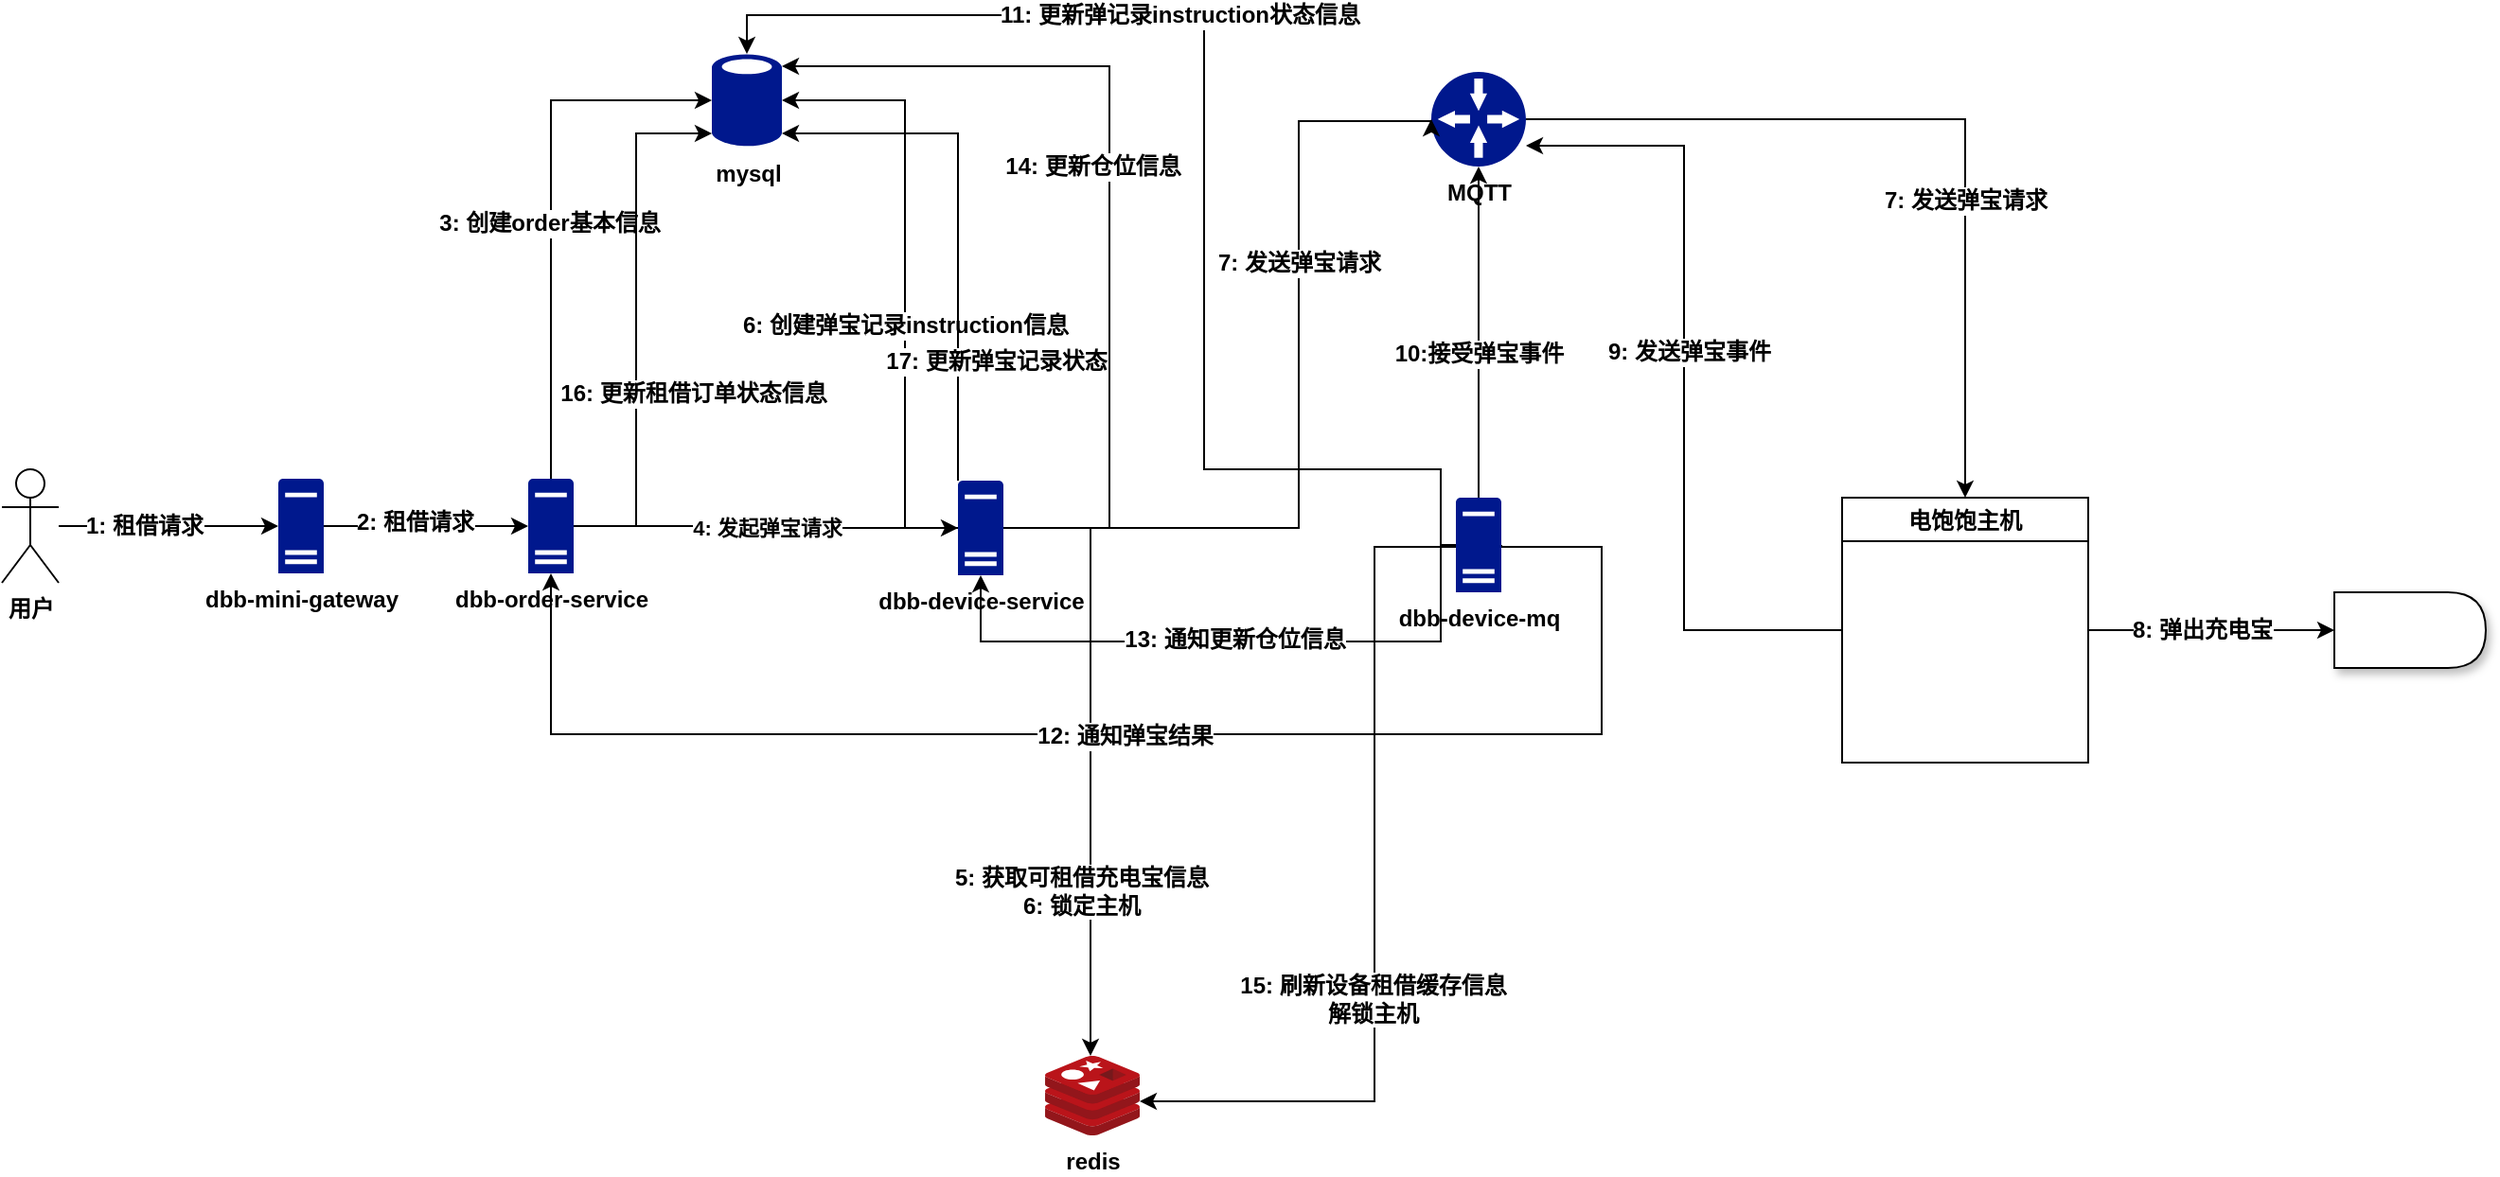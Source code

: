 <mxfile version="12.2.6" type="github" pages="1">
  <diagram id="E6mZis0rzN9z0cpXUbIy" name="第 1 页">
    <mxGraphModel dx="1426" dy="793" grid="1" gridSize="10" guides="1" tooltips="1" connect="1" arrows="1" fold="1" page="1" pageScale="1" pageWidth="3300" pageHeight="4681" math="0" shadow="0">
      <root>
        <mxCell id="0"/>
        <mxCell id="1" parent="0"/>
        <mxCell id="2chJvBkL3SxL0DrdK62e-13" style="edgeStyle=orthogonalEdgeStyle;rounded=0;orthogonalLoop=1;jettySize=auto;html=1;entryX=0;entryY=0.5;entryDx=0;entryDy=0;entryPerimeter=0;fontStyle=1" parent="1" source="1ESeGN69Pckd7pXNOVfS-1" target="2chJvBkL3SxL0DrdK62e-12" edge="1">
          <mxGeometry relative="1" as="geometry"/>
        </mxCell>
        <mxCell id="2chJvBkL3SxL0DrdK62e-14" value="1: 租借请求" style="text;html=1;resizable=0;points=[];align=center;verticalAlign=middle;labelBackgroundColor=#ffffff;fontStyle=1" parent="2chJvBkL3SxL0DrdK62e-13" vertex="1" connectable="0">
          <mxGeometry x="-0.234" relative="1" as="geometry">
            <mxPoint as="offset"/>
          </mxGeometry>
        </mxCell>
        <mxCell id="1ESeGN69Pckd7pXNOVfS-1" value="&lt;b&gt;用户&lt;/b&gt;" style="shape=umlActor;verticalLabelPosition=bottom;labelBackgroundColor=#ffffff;verticalAlign=top;html=1;outlineConnect=0;" parent="1" vertex="1">
          <mxGeometry x="55" y="350" width="30" height="60" as="geometry"/>
        </mxCell>
        <mxCell id="2chJvBkL3SxL0DrdK62e-50" style="edgeStyle=orthogonalEdgeStyle;rounded=0;orthogonalLoop=1;jettySize=auto;html=1;entryX=0;entryY=0.5;entryDx=0;entryDy=0;" parent="1" source="1ESeGN69Pckd7pXNOVfS-6" target="2chJvBkL3SxL0DrdK62e-46" edge="1">
          <mxGeometry relative="1" as="geometry"/>
        </mxCell>
        <mxCell id="2chJvBkL3SxL0DrdK62e-52" value="&lt;b&gt;8: 弹出充电宝&lt;/b&gt;" style="text;html=1;resizable=0;points=[];align=center;verticalAlign=middle;labelBackgroundColor=#ffffff;" parent="2chJvBkL3SxL0DrdK62e-50" vertex="1" connectable="0">
          <mxGeometry x="-0.277" y="2" relative="1" as="geometry">
            <mxPoint x="13" y="2" as="offset"/>
          </mxGeometry>
        </mxCell>
        <mxCell id="2chJvBkL3SxL0DrdK62e-55" style="edgeStyle=orthogonalEdgeStyle;rounded=0;orthogonalLoop=1;jettySize=auto;html=1;entryX=1;entryY=0.78;entryDx=0;entryDy=0;entryPerimeter=0;" parent="1" source="1ESeGN69Pckd7pXNOVfS-6" target="2chJvBkL3SxL0DrdK62e-6" edge="1">
          <mxGeometry relative="1" as="geometry"/>
        </mxCell>
        <mxCell id="2chJvBkL3SxL0DrdK62e-56" value="&lt;b&gt;9: 发送弹宝事件&lt;/b&gt;" style="text;html=1;resizable=0;points=[];align=center;verticalAlign=middle;labelBackgroundColor=#ffffff;" parent="2chJvBkL3SxL0DrdK62e-55" vertex="1" connectable="0">
          <mxGeometry x="0.089" y="-2" relative="1" as="geometry">
            <mxPoint as="offset"/>
          </mxGeometry>
        </mxCell>
        <mxCell id="1ESeGN69Pckd7pXNOVfS-6" value="电饱饱主机" style="swimlane;" parent="1" vertex="1">
          <mxGeometry x="1027" y="365" width="130" height="140" as="geometry"/>
        </mxCell>
        <mxCell id="2chJvBkL3SxL0DrdK62e-48" style="edgeStyle=orthogonalEdgeStyle;rounded=0;orthogonalLoop=1;jettySize=auto;html=1;entryX=0.5;entryY=0;entryDx=0;entryDy=0;" parent="1" source="2chJvBkL3SxL0DrdK62e-6" target="1ESeGN69Pckd7pXNOVfS-6" edge="1">
          <mxGeometry relative="1" as="geometry"/>
        </mxCell>
        <mxCell id="2chJvBkL3SxL0DrdK62e-49" value="&lt;b&gt;7: 发送弹宝请求&lt;/b&gt;" style="text;html=1;resizable=0;points=[];align=center;verticalAlign=middle;labelBackgroundColor=#ffffff;" parent="2chJvBkL3SxL0DrdK62e-48" vertex="1" connectable="0">
          <mxGeometry x="0.273" relative="1" as="geometry">
            <mxPoint as="offset"/>
          </mxGeometry>
        </mxCell>
        <mxCell id="2chJvBkL3SxL0DrdK62e-6" value="MQTT" style="aspect=fixed;pointerEvents=1;shadow=0;dashed=0;html=1;strokeColor=none;labelPosition=center;verticalLabelPosition=bottom;verticalAlign=top;align=center;fillColor=#00188D;shape=mxgraph.mscae.enterprise.gateway;fontStyle=1" parent="1" vertex="1">
          <mxGeometry x="810" y="140" width="50" height="50" as="geometry"/>
        </mxCell>
        <mxCell id="2chJvBkL3SxL0DrdK62e-28" style="edgeStyle=orthogonalEdgeStyle;rounded=0;orthogonalLoop=1;jettySize=auto;html=1;entryX=0;entryY=0.5;entryDx=0;entryDy=0;entryPerimeter=0;" parent="1" source="2chJvBkL3SxL0DrdK62e-7" target="2chJvBkL3SxL0DrdK62e-15" edge="1">
          <mxGeometry relative="1" as="geometry">
            <Array as="points">
              <mxPoint x="345" y="155"/>
            </Array>
          </mxGeometry>
        </mxCell>
        <mxCell id="2chJvBkL3SxL0DrdK62e-29" value="&lt;b&gt;3: 创建order基本信息&lt;/b&gt;" style="text;html=1;resizable=0;points=[];align=center;verticalAlign=middle;labelBackgroundColor=#ffffff;" parent="2chJvBkL3SxL0DrdK62e-28" vertex="1" connectable="0">
          <mxGeometry x="-0.053" y="1" relative="1" as="geometry">
            <mxPoint as="offset"/>
          </mxGeometry>
        </mxCell>
        <mxCell id="2chJvBkL3SxL0DrdK62e-30" value="&lt;b&gt;4: 发起弹宝请求&lt;br&gt;&lt;/b&gt;" style="edgeStyle=orthogonalEdgeStyle;rounded=0;orthogonalLoop=1;jettySize=auto;html=1;entryX=0;entryY=0.5;entryDx=0;entryDy=0;entryPerimeter=0;" parent="1" source="2chJvBkL3SxL0DrdK62e-7" target="2chJvBkL3SxL0DrdK62e-8" edge="1">
          <mxGeometry relative="1" as="geometry"/>
        </mxCell>
        <mxCell id="Uqirq0yxmopc6vjqkCWa-3" style="edgeStyle=orthogonalEdgeStyle;rounded=0;orthogonalLoop=1;jettySize=auto;html=1;entryX=0;entryY=0.85;entryDx=0;entryDy=0;entryPerimeter=0;" edge="1" parent="1" source="2chJvBkL3SxL0DrdK62e-7" target="2chJvBkL3SxL0DrdK62e-15">
          <mxGeometry relative="1" as="geometry">
            <Array as="points">
              <mxPoint x="390" y="380"/>
              <mxPoint x="390" y="173"/>
            </Array>
          </mxGeometry>
        </mxCell>
        <mxCell id="Uqirq0yxmopc6vjqkCWa-4" value="&lt;b&gt;16: 更新租借订单状态信息&lt;/b&gt;" style="text;html=1;resizable=0;points=[];align=center;verticalAlign=middle;labelBackgroundColor=#ffffff;" vertex="1" connectable="0" parent="Uqirq0yxmopc6vjqkCWa-3">
          <mxGeometry x="-0.121" relative="1" as="geometry">
            <mxPoint x="30" y="20" as="offset"/>
          </mxGeometry>
        </mxCell>
        <mxCell id="2chJvBkL3SxL0DrdK62e-7" value="dbb-order-service" style="aspect=fixed;pointerEvents=1;shadow=0;dashed=0;html=1;strokeColor=none;labelPosition=center;verticalLabelPosition=bottom;verticalAlign=top;align=center;fillColor=#00188D;shape=mxgraph.mscae.enterprise.server_generic;fontStyle=1" parent="1" vertex="1">
          <mxGeometry x="333" y="355" width="24" height="50" as="geometry"/>
        </mxCell>
        <mxCell id="2chJvBkL3SxL0DrdK62e-36" style="edgeStyle=orthogonalEdgeStyle;rounded=0;orthogonalLoop=1;jettySize=auto;html=1;entryX=1;entryY=0.5;entryDx=0;entryDy=0;entryPerimeter=0;" parent="1" source="2chJvBkL3SxL0DrdK62e-8" target="2chJvBkL3SxL0DrdK62e-15" edge="1">
          <mxGeometry relative="1" as="geometry">
            <Array as="points">
              <mxPoint x="532" y="155"/>
            </Array>
          </mxGeometry>
        </mxCell>
        <mxCell id="2chJvBkL3SxL0DrdK62e-38" value="6: 创建弹宝记录instruction信息" style="text;html=1;resizable=0;points=[];align=center;verticalAlign=middle;labelBackgroundColor=#ffffff;fontStyle=1" parent="2chJvBkL3SxL0DrdK62e-36" vertex="1" connectable="0">
          <mxGeometry x="-0.023" y="-1" relative="1" as="geometry">
            <mxPoint x="-1" y="21" as="offset"/>
          </mxGeometry>
        </mxCell>
        <mxCell id="2chJvBkL3SxL0DrdK62e-39" style="edgeStyle=orthogonalEdgeStyle;rounded=0;orthogonalLoop=1;jettySize=auto;html=1;" parent="1" source="2chJvBkL3SxL0DrdK62e-8" target="2chJvBkL3SxL0DrdK62e-16" edge="1">
          <mxGeometry relative="1" as="geometry">
            <Array as="points">
              <mxPoint x="630" y="381"/>
            </Array>
          </mxGeometry>
        </mxCell>
        <mxCell id="2chJvBkL3SxL0DrdK62e-40" value="5: 获取可租借充电宝信息&lt;br&gt;6: 锁定主机" style="text;html=1;resizable=0;points=[];align=center;verticalAlign=middle;labelBackgroundColor=#ffffff;fontStyle=1" parent="2chJvBkL3SxL0DrdK62e-39" vertex="1" connectable="0">
          <mxGeometry x="0.24" y="-3" relative="1" as="geometry">
            <mxPoint x="-2" y="36" as="offset"/>
          </mxGeometry>
        </mxCell>
        <mxCell id="2chJvBkL3SxL0DrdK62e-41" style="edgeStyle=orthogonalEdgeStyle;rounded=0;orthogonalLoop=1;jettySize=auto;html=1;entryX=0;entryY=0.5;entryDx=0;entryDy=0;entryPerimeter=0;" parent="1" source="2chJvBkL3SxL0DrdK62e-8" target="2chJvBkL3SxL0DrdK62e-6" edge="1">
          <mxGeometry relative="1" as="geometry">
            <Array as="points">
              <mxPoint x="740" y="381"/>
              <mxPoint x="740" y="166"/>
            </Array>
          </mxGeometry>
        </mxCell>
        <mxCell id="2chJvBkL3SxL0DrdK62e-42" value="&lt;b&gt;7: 发送弹宝请求&lt;br&gt;&lt;/b&gt;" style="text;html=1;resizable=0;points=[];align=center;verticalAlign=middle;labelBackgroundColor=#ffffff;" parent="2chJvBkL3SxL0DrdK62e-41" vertex="1" connectable="0">
          <mxGeometry x="-0.1" y="1" relative="1" as="geometry">
            <mxPoint x="1" y="-97" as="offset"/>
          </mxGeometry>
        </mxCell>
        <mxCell id="Uqirq0yxmopc6vjqkCWa-5" style="edgeStyle=orthogonalEdgeStyle;rounded=0;orthogonalLoop=1;jettySize=auto;html=1;entryX=1;entryY=0.85;entryDx=0;entryDy=0;entryPerimeter=0;" edge="1" parent="1" source="2chJvBkL3SxL0DrdK62e-8" target="2chJvBkL3SxL0DrdK62e-15">
          <mxGeometry relative="1" as="geometry">
            <mxPoint x="570" y="330" as="targetPoint"/>
            <Array as="points">
              <mxPoint x="560" y="380"/>
              <mxPoint x="560" y="173"/>
            </Array>
          </mxGeometry>
        </mxCell>
        <mxCell id="Uqirq0yxmopc6vjqkCWa-6" value="17: 更新弹宝记录状态" style="text;html=1;resizable=0;points=[];align=center;verticalAlign=middle;labelBackgroundColor=#ffffff;fontStyle=1" vertex="1" connectable="0" parent="Uqirq0yxmopc6vjqkCWa-5">
          <mxGeometry x="-0.598" relative="1" as="geometry">
            <mxPoint x="20" y="-8" as="offset"/>
          </mxGeometry>
        </mxCell>
        <mxCell id="Uqirq0yxmopc6vjqkCWa-9" style="edgeStyle=orthogonalEdgeStyle;rounded=0;orthogonalLoop=1;jettySize=auto;html=1;entryX=1;entryY=0.14;entryDx=0;entryDy=0;entryPerimeter=0;" edge="1" parent="1" source="2chJvBkL3SxL0DrdK62e-8" target="2chJvBkL3SxL0DrdK62e-15">
          <mxGeometry relative="1" as="geometry">
            <Array as="points">
              <mxPoint x="640" y="381"/>
              <mxPoint x="640" y="137"/>
            </Array>
          </mxGeometry>
        </mxCell>
        <mxCell id="Uqirq0yxmopc6vjqkCWa-10" value="14: 更新仓位信息" style="text;html=1;resizable=0;points=[];align=center;verticalAlign=middle;labelBackgroundColor=#ffffff;fontStyle=1" vertex="1" connectable="0" parent="Uqirq0yxmopc6vjqkCWa-9">
          <mxGeometry x="0.065" y="1" relative="1" as="geometry">
            <mxPoint x="-8" y="5" as="offset"/>
          </mxGeometry>
        </mxCell>
        <mxCell id="2chJvBkL3SxL0DrdK62e-8" value="dbb-device-service" style="aspect=fixed;pointerEvents=1;shadow=0;dashed=0;html=1;strokeColor=none;labelPosition=center;verticalLabelPosition=bottom;verticalAlign=top;align=center;fillColor=#00188D;shape=mxgraph.mscae.enterprise.server_generic;fontStyle=1" parent="1" vertex="1">
          <mxGeometry x="560" y="356" width="24" height="50" as="geometry"/>
        </mxCell>
        <mxCell id="2chJvBkL3SxL0DrdK62e-18" style="edgeStyle=orthogonalEdgeStyle;rounded=0;orthogonalLoop=1;jettySize=auto;html=1;entryX=0;entryY=0.5;entryDx=0;entryDy=0;entryPerimeter=0;" parent="1" source="2chJvBkL3SxL0DrdK62e-12" target="2chJvBkL3SxL0DrdK62e-7" edge="1">
          <mxGeometry relative="1" as="geometry"/>
        </mxCell>
        <mxCell id="2chJvBkL3SxL0DrdK62e-20" value="2: 租借请求" style="text;html=1;resizable=0;points=[];align=center;verticalAlign=middle;labelBackgroundColor=#ffffff;fontStyle=1" parent="2chJvBkL3SxL0DrdK62e-18" vertex="1" connectable="0">
          <mxGeometry x="-0.222" y="2" relative="1" as="geometry">
            <mxPoint x="6" as="offset"/>
          </mxGeometry>
        </mxCell>
        <mxCell id="2chJvBkL3SxL0DrdK62e-12" value="dbb-mini-gateway" style="aspect=fixed;pointerEvents=1;shadow=0;dashed=0;html=1;strokeColor=none;labelPosition=center;verticalLabelPosition=bottom;verticalAlign=top;align=center;fillColor=#00188D;shape=mxgraph.mscae.enterprise.server_generic;fontStyle=1" parent="1" vertex="1">
          <mxGeometry x="201" y="355" width="24" height="50" as="geometry"/>
        </mxCell>
        <mxCell id="2chJvBkL3SxL0DrdK62e-15" value="mysql" style="aspect=fixed;pointerEvents=1;shadow=0;dashed=0;html=1;strokeColor=none;labelPosition=center;verticalLabelPosition=bottom;verticalAlign=top;align=center;fillColor=#00188D;shape=mxgraph.mscae.enterprise.database_generic;fontStyle=1" parent="1" vertex="1">
          <mxGeometry x="430" y="130" width="37" height="50" as="geometry"/>
        </mxCell>
        <mxCell id="2chJvBkL3SxL0DrdK62e-16" value="redis" style="aspect=fixed;html=1;points=[];align=center;image;fontSize=12;image=img/lib/mscae/Cache_Redis_Product.svg;fontStyle=1" parent="1" vertex="1">
          <mxGeometry x="606" y="660" width="50" height="42" as="geometry"/>
        </mxCell>
        <mxCell id="2chJvBkL3SxL0DrdK62e-46" value="" style="shape=delay;whiteSpace=wrap;html=1;shadow=1;direction=south;rotation=-90;" parent="1" vertex="1">
          <mxGeometry x="1307" y="395" width="40" height="80" as="geometry"/>
        </mxCell>
        <mxCell id="2chJvBkL3SxL0DrdK62e-60" style="edgeStyle=orthogonalEdgeStyle;rounded=0;orthogonalLoop=1;jettySize=auto;html=1;" parent="1" source="2chJvBkL3SxL0DrdK62e-57" target="2chJvBkL3SxL0DrdK62e-6" edge="1">
          <mxGeometry relative="1" as="geometry"/>
        </mxCell>
        <mxCell id="2chJvBkL3SxL0DrdK62e-61" value="10:接受弹宝事件" style="text;html=1;resizable=0;points=[];align=center;verticalAlign=middle;labelBackgroundColor=#ffffff;fontStyle=1" parent="2chJvBkL3SxL0DrdK62e-60" vertex="1" connectable="0">
          <mxGeometry x="-0.131" relative="1" as="geometry">
            <mxPoint as="offset"/>
          </mxGeometry>
        </mxCell>
        <mxCell id="2chJvBkL3SxL0DrdK62e-64" style="edgeStyle=orthogonalEdgeStyle;rounded=0;orthogonalLoop=1;jettySize=auto;html=1;entryX=0.5;entryY=0.01;entryDx=0;entryDy=0;entryPerimeter=0;" parent="1" source="2chJvBkL3SxL0DrdK62e-57" target="2chJvBkL3SxL0DrdK62e-15" edge="1">
          <mxGeometry relative="1" as="geometry">
            <Array as="points">
              <mxPoint x="815" y="390"/>
              <mxPoint x="815" y="350"/>
              <mxPoint x="690" y="350"/>
              <mxPoint x="690" y="110"/>
              <mxPoint x="449" y="110"/>
            </Array>
          </mxGeometry>
        </mxCell>
        <mxCell id="2chJvBkL3SxL0DrdK62e-65" value="&lt;b&gt;11: 更新弹记录instruction状态信息&lt;/b&gt;" style="text;html=1;resizable=0;points=[];align=center;verticalAlign=middle;labelBackgroundColor=#ffffff;" parent="2chJvBkL3SxL0DrdK62e-64" vertex="1" connectable="0">
          <mxGeometry x="0.556" y="-1" relative="1" as="geometry">
            <mxPoint x="99" y="1" as="offset"/>
          </mxGeometry>
        </mxCell>
        <mxCell id="2chJvBkL3SxL0DrdK62e-66" style="edgeStyle=orthogonalEdgeStyle;rounded=0;orthogonalLoop=1;jettySize=auto;html=1;entryX=0.5;entryY=1;entryDx=0;entryDy=0;entryPerimeter=0;exitX=1;exitY=0.5;exitDx=0;exitDy=0;exitPerimeter=0;" parent="1" source="2chJvBkL3SxL0DrdK62e-57" target="2chJvBkL3SxL0DrdK62e-7" edge="1">
          <mxGeometry relative="1" as="geometry">
            <Array as="points">
              <mxPoint x="847" y="391"/>
              <mxPoint x="900" y="391"/>
              <mxPoint x="900" y="490"/>
              <mxPoint x="345" y="490"/>
            </Array>
          </mxGeometry>
        </mxCell>
        <mxCell id="2chJvBkL3SxL0DrdK62e-67" value="&lt;b&gt;12: 通知弹宝结果&lt;/b&gt;" style="text;html=1;resizable=0;points=[];align=center;verticalAlign=middle;labelBackgroundColor=#ffffff;" parent="2chJvBkL3SxL0DrdK62e-66" vertex="1" connectable="0">
          <mxGeometry x="0.023" y="1" relative="1" as="geometry">
            <mxPoint as="offset"/>
          </mxGeometry>
        </mxCell>
        <mxCell id="Uqirq0yxmopc6vjqkCWa-7" style="edgeStyle=orthogonalEdgeStyle;rounded=0;orthogonalLoop=1;jettySize=auto;html=1;entryX=0.5;entryY=1;entryDx=0;entryDy=0;entryPerimeter=0;" edge="1" parent="1" source="2chJvBkL3SxL0DrdK62e-57" target="2chJvBkL3SxL0DrdK62e-8">
          <mxGeometry relative="1" as="geometry">
            <Array as="points">
              <mxPoint x="815" y="441"/>
              <mxPoint x="572" y="441"/>
            </Array>
          </mxGeometry>
        </mxCell>
        <mxCell id="Uqirq0yxmopc6vjqkCWa-8" value="13: 通知更新仓位信息" style="text;html=1;resizable=0;points=[];align=center;verticalAlign=middle;labelBackgroundColor=#ffffff;fontStyle=1" vertex="1" connectable="0" parent="Uqirq0yxmopc6vjqkCWa-7">
          <mxGeometry x="0.076" relative="1" as="geometry">
            <mxPoint x="13" y="-1" as="offset"/>
          </mxGeometry>
        </mxCell>
        <mxCell id="Uqirq0yxmopc6vjqkCWa-11" style="edgeStyle=orthogonalEdgeStyle;rounded=0;orthogonalLoop=1;jettySize=auto;html=1;entryX=1;entryY=0.571;entryDx=0;entryDy=0;entryPerimeter=0;" edge="1" parent="1" source="2chJvBkL3SxL0DrdK62e-57" target="2chJvBkL3SxL0DrdK62e-16">
          <mxGeometry relative="1" as="geometry">
            <Array as="points">
              <mxPoint x="780" y="391"/>
              <mxPoint x="780" y="684"/>
            </Array>
          </mxGeometry>
        </mxCell>
        <mxCell id="Uqirq0yxmopc6vjqkCWa-12" value="15: 刷新设备租借缓存信息&lt;br&gt;解锁主机" style="text;html=1;resizable=0;points=[];align=center;verticalAlign=middle;labelBackgroundColor=#ffffff;fontStyle=1" vertex="1" connectable="0" parent="Uqirq0yxmopc6vjqkCWa-11">
          <mxGeometry x="0.223" y="-1" relative="1" as="geometry">
            <mxPoint as="offset"/>
          </mxGeometry>
        </mxCell>
        <mxCell id="2chJvBkL3SxL0DrdK62e-57" value="dbb-device-mq" style="aspect=fixed;pointerEvents=1;shadow=0;dashed=0;html=1;strokeColor=none;labelPosition=center;verticalLabelPosition=bottom;verticalAlign=top;align=center;fillColor=#00188D;shape=mxgraph.mscae.enterprise.server_generic;fontStyle=1" parent="1" vertex="1">
          <mxGeometry x="823" y="365" width="24" height="50" as="geometry"/>
        </mxCell>
      </root>
    </mxGraphModel>
  </diagram>
</mxfile>
